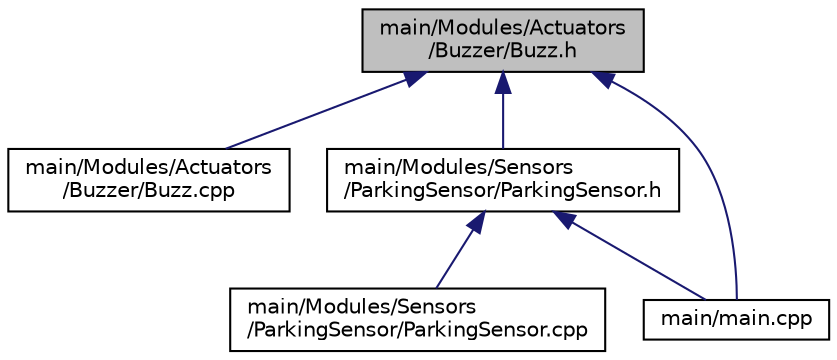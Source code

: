 digraph "main/Modules/Actuators/Buzzer/Buzz.h"
{
 // LATEX_PDF_SIZE
  edge [fontname="Helvetica",fontsize="10",labelfontname="Helvetica",labelfontsize="10"];
  node [fontname="Helvetica",fontsize="10",shape=record];
  Node1 [label="main/Modules/Actuators\l/Buzzer/Buzz.h",height=0.2,width=0.4,color="black", fillcolor="grey75", style="filled", fontcolor="black",tooltip=" "];
  Node1 -> Node2 [dir="back",color="midnightblue",fontsize="10",style="solid"];
  Node2 [label="main/Modules/Actuators\l/Buzzer/Buzz.cpp",height=0.2,width=0.4,color="black", fillcolor="white", style="filled",URL="$_buzz_8cpp.html",tooltip=" "];
  Node1 -> Node3 [dir="back",color="midnightblue",fontsize="10",style="solid"];
  Node3 [label="main/Modules/Sensors\l/ParkingSensor/ParkingSensor.h",height=0.2,width=0.4,color="black", fillcolor="white", style="filled",URL="$_parking_sensor_8h.html",tooltip=" "];
  Node3 -> Node4 [dir="back",color="midnightblue",fontsize="10",style="solid"];
  Node4 [label="main/Modules/Sensors\l/ParkingSensor/ParkingSensor.cpp",height=0.2,width=0.4,color="black", fillcolor="white", style="filled",URL="$_parking_sensor_8cpp.html",tooltip=" "];
  Node3 -> Node5 [dir="back",color="midnightblue",fontsize="10",style="solid"];
  Node5 [label="main/main.cpp",height=0.2,width=0.4,color="black", fillcolor="white", style="filled",URL="$main_8cpp.html",tooltip=" "];
  Node1 -> Node5 [dir="back",color="midnightblue",fontsize="10",style="solid"];
}
